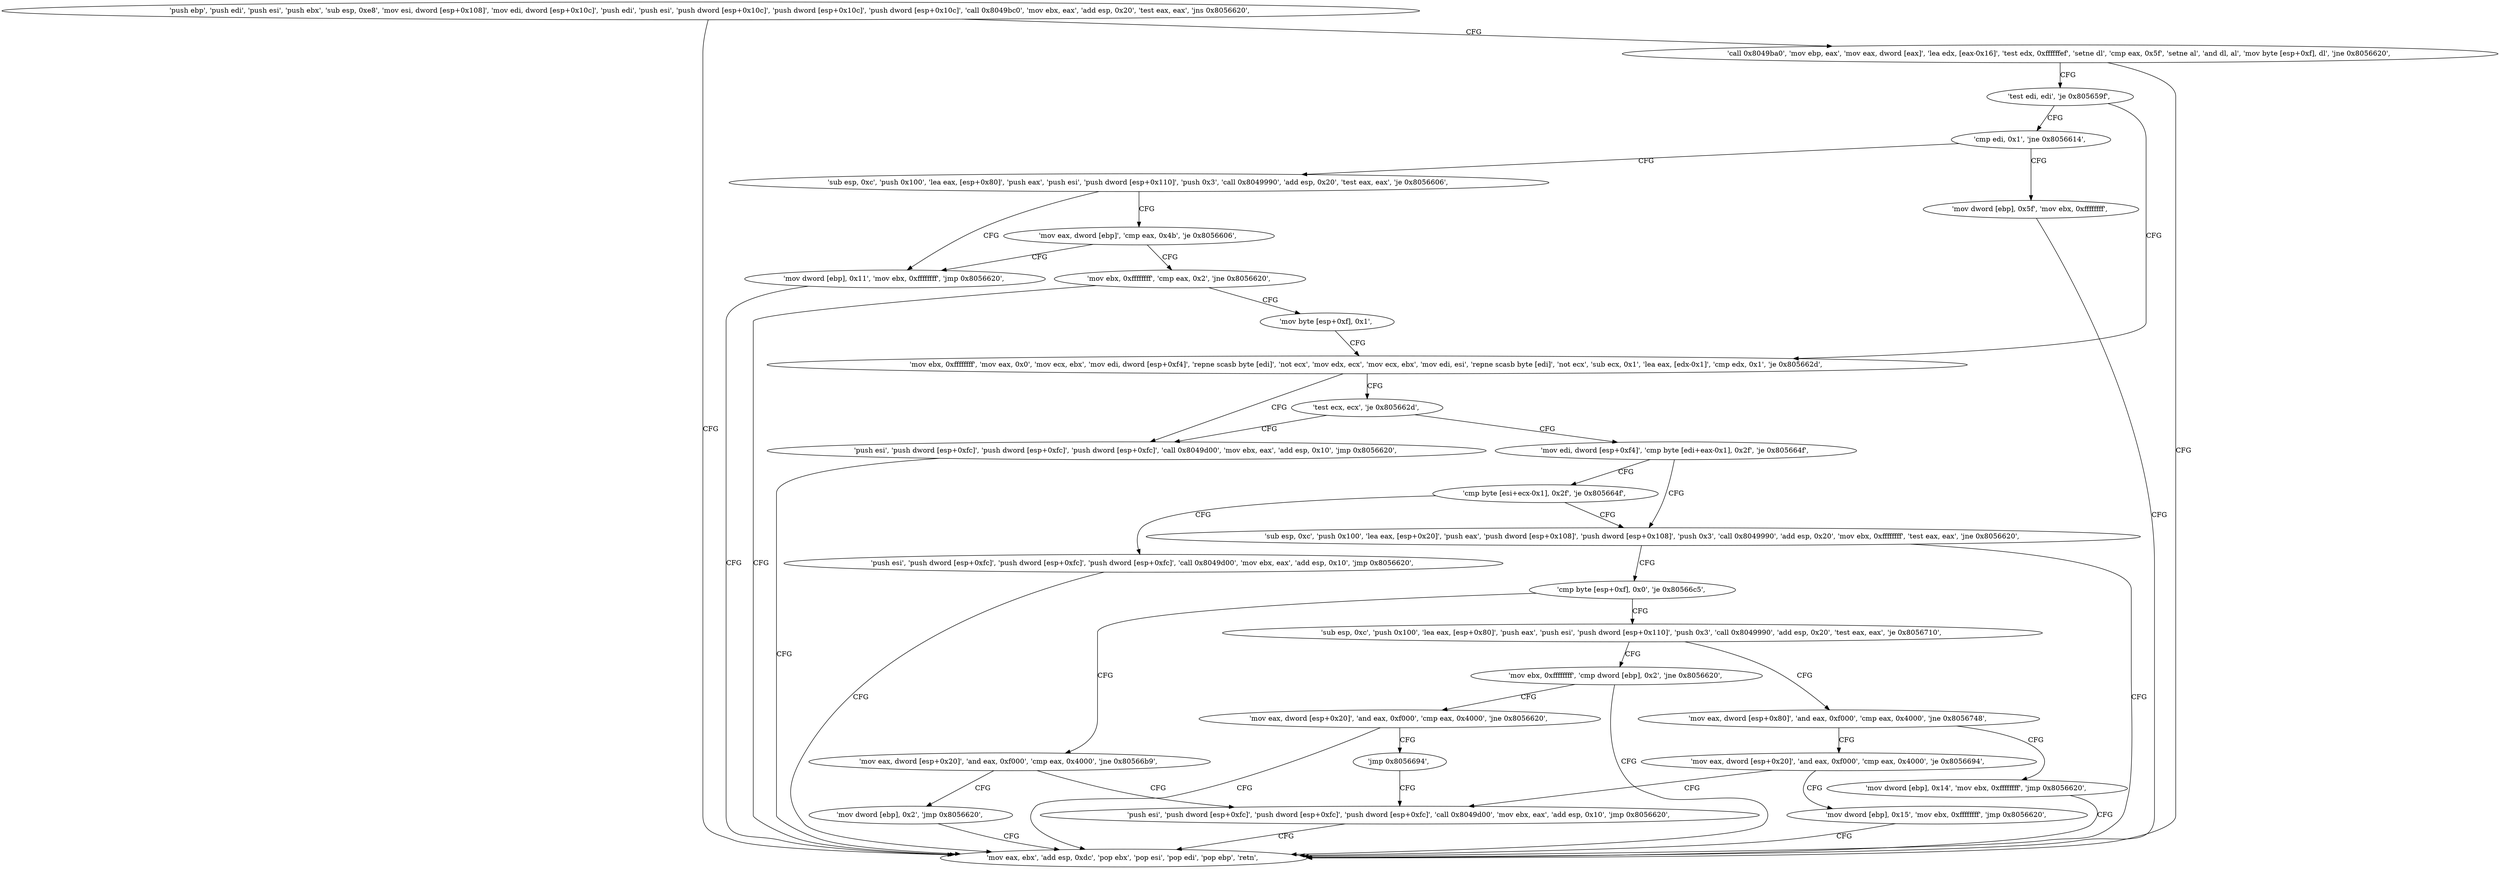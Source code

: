 digraph "func" {
"134571237" [label = "'push ebp', 'push edi', 'push esi', 'push ebx', 'sub esp, 0xe8', 'mov esi, dword [esp+0x108]', 'mov edi, dword [esp+0x10c]', 'push edi', 'push esi', 'push dword [esp+0x10c]', 'push dword [esp+0x10c]', 'push dword [esp+0x10c]', 'call 0x8049bc0', 'mov ebx, eax', 'add esp, 0x20', 'test eax, eax', 'jns 0x8056620', " ]
"134571552" [label = "'mov eax, ebx', 'add esp, 0xdc', 'pop ebx', 'pop esi', 'pop edi', 'pop ebp', 'retn', " ]
"134571302" [label = "'call 0x8049ba0', 'mov ebp, eax', 'mov eax, dword [eax]', 'lea edx, [eax-0x16]', 'test edx, 0xffffffef', 'setne dl', 'cmp eax, 0x5f', 'setne al', 'and dl, al', 'mov byte [esp+0xf], dl', 'jne 0x8056620', " ]
"134571341" [label = "'test edi, edi', 'je 0x805659f', " ]
"134571423" [label = "'mov ebx, 0xffffffff', 'mov eax, 0x0', 'mov ecx, ebx', 'mov edi, dword [esp+0xf4]', 'repne scasb byte [edi]', 'not ecx', 'mov edx, ecx', 'mov ecx, ebx', 'mov edi, esi', 'repne scasb byte [edi]', 'not ecx', 'sub ecx, 0x1', 'lea eax, [edx-0x1]', 'cmp edx, 0x1', 'je 0x805662d', " ]
"134571345" [label = "'cmp edi, 0x1', 'jne 0x8056614', " ]
"134571565" [label = "'push esi', 'push dword [esp+0xfc]', 'push dword [esp+0xfc]', 'push dword [esp+0xfc]', 'call 0x8049d00', 'mov ebx, eax', 'add esp, 0x10', 'jmp 0x8056620', " ]
"134571467" [label = "'test ecx, ecx', 'je 0x805662d', " ]
"134571540" [label = "'mov dword [ebp], 0x5f', 'mov ebx, 0xffffffff', " ]
"134571354" [label = "'sub esp, 0xc', 'push 0x100', 'lea eax, [esp+0x80]', 'push eax', 'push esi', 'push dword [esp+0x110]', 'push 0x3', 'call 0x8049990', 'add esp, 0x20', 'test eax, eax', 'je 0x8056606', " ]
"134571471" [label = "'mov edi, dword [esp+0xf4]', 'cmp byte [edi+eax-0x1], 0x2f', 'je 0x805664f', " ]
"134571526" [label = "'mov dword [ebp], 0x11', 'mov ebx, 0xffffffff', 'jmp 0x8056620', " ]
"134571396" [label = "'mov eax, dword [ebp]', 'cmp eax, 0x4b', 'je 0x8056606', " ]
"134571599" [label = "'sub esp, 0xc', 'push 0x100', 'lea eax, [esp+0x20]', 'push eax', 'push dword [esp+0x108]', 'push dword [esp+0x108]', 'push 0x3', 'call 0x8049990', 'add esp, 0x20', 'mov ebx, 0xffffffff', 'test eax, eax', 'jne 0x8056620', " ]
"134571485" [label = "'cmp byte [esi+ecx-0x1], 0x2f', 'je 0x805664f', " ]
"134571404" [label = "'mov ebx, 0xffffffff', 'cmp eax, 0x2', 'jne 0x8056620', " ]
"134571645" [label = "'cmp byte [esp+0xf], 0x0', 'je 0x80566c5', " ]
"134571492" [label = "'push esi', 'push dword [esp+0xfc]', 'push dword [esp+0xfc]', 'push dword [esp+0xfc]', 'call 0x8049d00', 'mov ebx, eax', 'add esp, 0x10', 'jmp 0x8056620', " ]
"134571418" [label = "'mov byte [esp+0xf], 0x1', " ]
"134571717" [label = "'sub esp, 0xc', 'push 0x100', 'lea eax, [esp+0x80]', 'push eax', 'push esi', 'push dword [esp+0x110]', 'push 0x3', 'call 0x8049990', 'add esp, 0x20', 'test eax, eax', 'je 0x8056710', " ]
"134571652" [label = "'mov eax, dword [esp+0x20]', 'and eax, 0xf000', 'cmp eax, 0x4000', 'jne 0x80566b9', " ]
"134571792" [label = "'mov eax, dword [esp+0x80]', 'and eax, 0xf000', 'cmp eax, 0x4000', 'jne 0x8056748', " ]
"134571755" [label = "'mov ebx, 0xffffffff', 'cmp dword [ebp], 0x2', 'jne 0x8056620', " ]
"134571705" [label = "'mov dword [ebp], 0x2', 'jmp 0x8056620', " ]
"134571668" [label = "'push esi', 'push dword [esp+0xfc]', 'push dword [esp+0xfc]', 'push dword [esp+0xfc]', 'call 0x8049d00', 'mov ebx, eax', 'add esp, 0x10', 'jmp 0x8056620', " ]
"134571848" [label = "'mov dword [ebp], 0x14', 'mov ebx, 0xffffffff', 'jmp 0x8056620', " ]
"134571811" [label = "'mov eax, dword [esp+0x20]', 'and eax, 0xf000', 'cmp eax, 0x4000', 'je 0x8056694', " ]
"134571770" [label = "'mov eax, dword [esp+0x20]', 'and eax, 0xf000', 'cmp eax, 0x4000', 'jne 0x8056620', " ]
"134571831" [label = "'mov dword [ebp], 0x15', 'mov ebx, 0xffffffff', 'jmp 0x8056620', " ]
"134571790" [label = "'jmp 0x8056694', " ]
"134571237" -> "134571552" [ label = "CFG" ]
"134571237" -> "134571302" [ label = "CFG" ]
"134571302" -> "134571552" [ label = "CFG" ]
"134571302" -> "134571341" [ label = "CFG" ]
"134571341" -> "134571423" [ label = "CFG" ]
"134571341" -> "134571345" [ label = "CFG" ]
"134571423" -> "134571565" [ label = "CFG" ]
"134571423" -> "134571467" [ label = "CFG" ]
"134571345" -> "134571540" [ label = "CFG" ]
"134571345" -> "134571354" [ label = "CFG" ]
"134571565" -> "134571552" [ label = "CFG" ]
"134571467" -> "134571565" [ label = "CFG" ]
"134571467" -> "134571471" [ label = "CFG" ]
"134571540" -> "134571552" [ label = "CFG" ]
"134571354" -> "134571526" [ label = "CFG" ]
"134571354" -> "134571396" [ label = "CFG" ]
"134571471" -> "134571599" [ label = "CFG" ]
"134571471" -> "134571485" [ label = "CFG" ]
"134571526" -> "134571552" [ label = "CFG" ]
"134571396" -> "134571526" [ label = "CFG" ]
"134571396" -> "134571404" [ label = "CFG" ]
"134571599" -> "134571552" [ label = "CFG" ]
"134571599" -> "134571645" [ label = "CFG" ]
"134571485" -> "134571599" [ label = "CFG" ]
"134571485" -> "134571492" [ label = "CFG" ]
"134571404" -> "134571552" [ label = "CFG" ]
"134571404" -> "134571418" [ label = "CFG" ]
"134571645" -> "134571717" [ label = "CFG" ]
"134571645" -> "134571652" [ label = "CFG" ]
"134571492" -> "134571552" [ label = "CFG" ]
"134571418" -> "134571423" [ label = "CFG" ]
"134571717" -> "134571792" [ label = "CFG" ]
"134571717" -> "134571755" [ label = "CFG" ]
"134571652" -> "134571705" [ label = "CFG" ]
"134571652" -> "134571668" [ label = "CFG" ]
"134571792" -> "134571848" [ label = "CFG" ]
"134571792" -> "134571811" [ label = "CFG" ]
"134571755" -> "134571552" [ label = "CFG" ]
"134571755" -> "134571770" [ label = "CFG" ]
"134571705" -> "134571552" [ label = "CFG" ]
"134571668" -> "134571552" [ label = "CFG" ]
"134571848" -> "134571552" [ label = "CFG" ]
"134571811" -> "134571668" [ label = "CFG" ]
"134571811" -> "134571831" [ label = "CFG" ]
"134571770" -> "134571552" [ label = "CFG" ]
"134571770" -> "134571790" [ label = "CFG" ]
"134571831" -> "134571552" [ label = "CFG" ]
"134571790" -> "134571668" [ label = "CFG" ]
}
